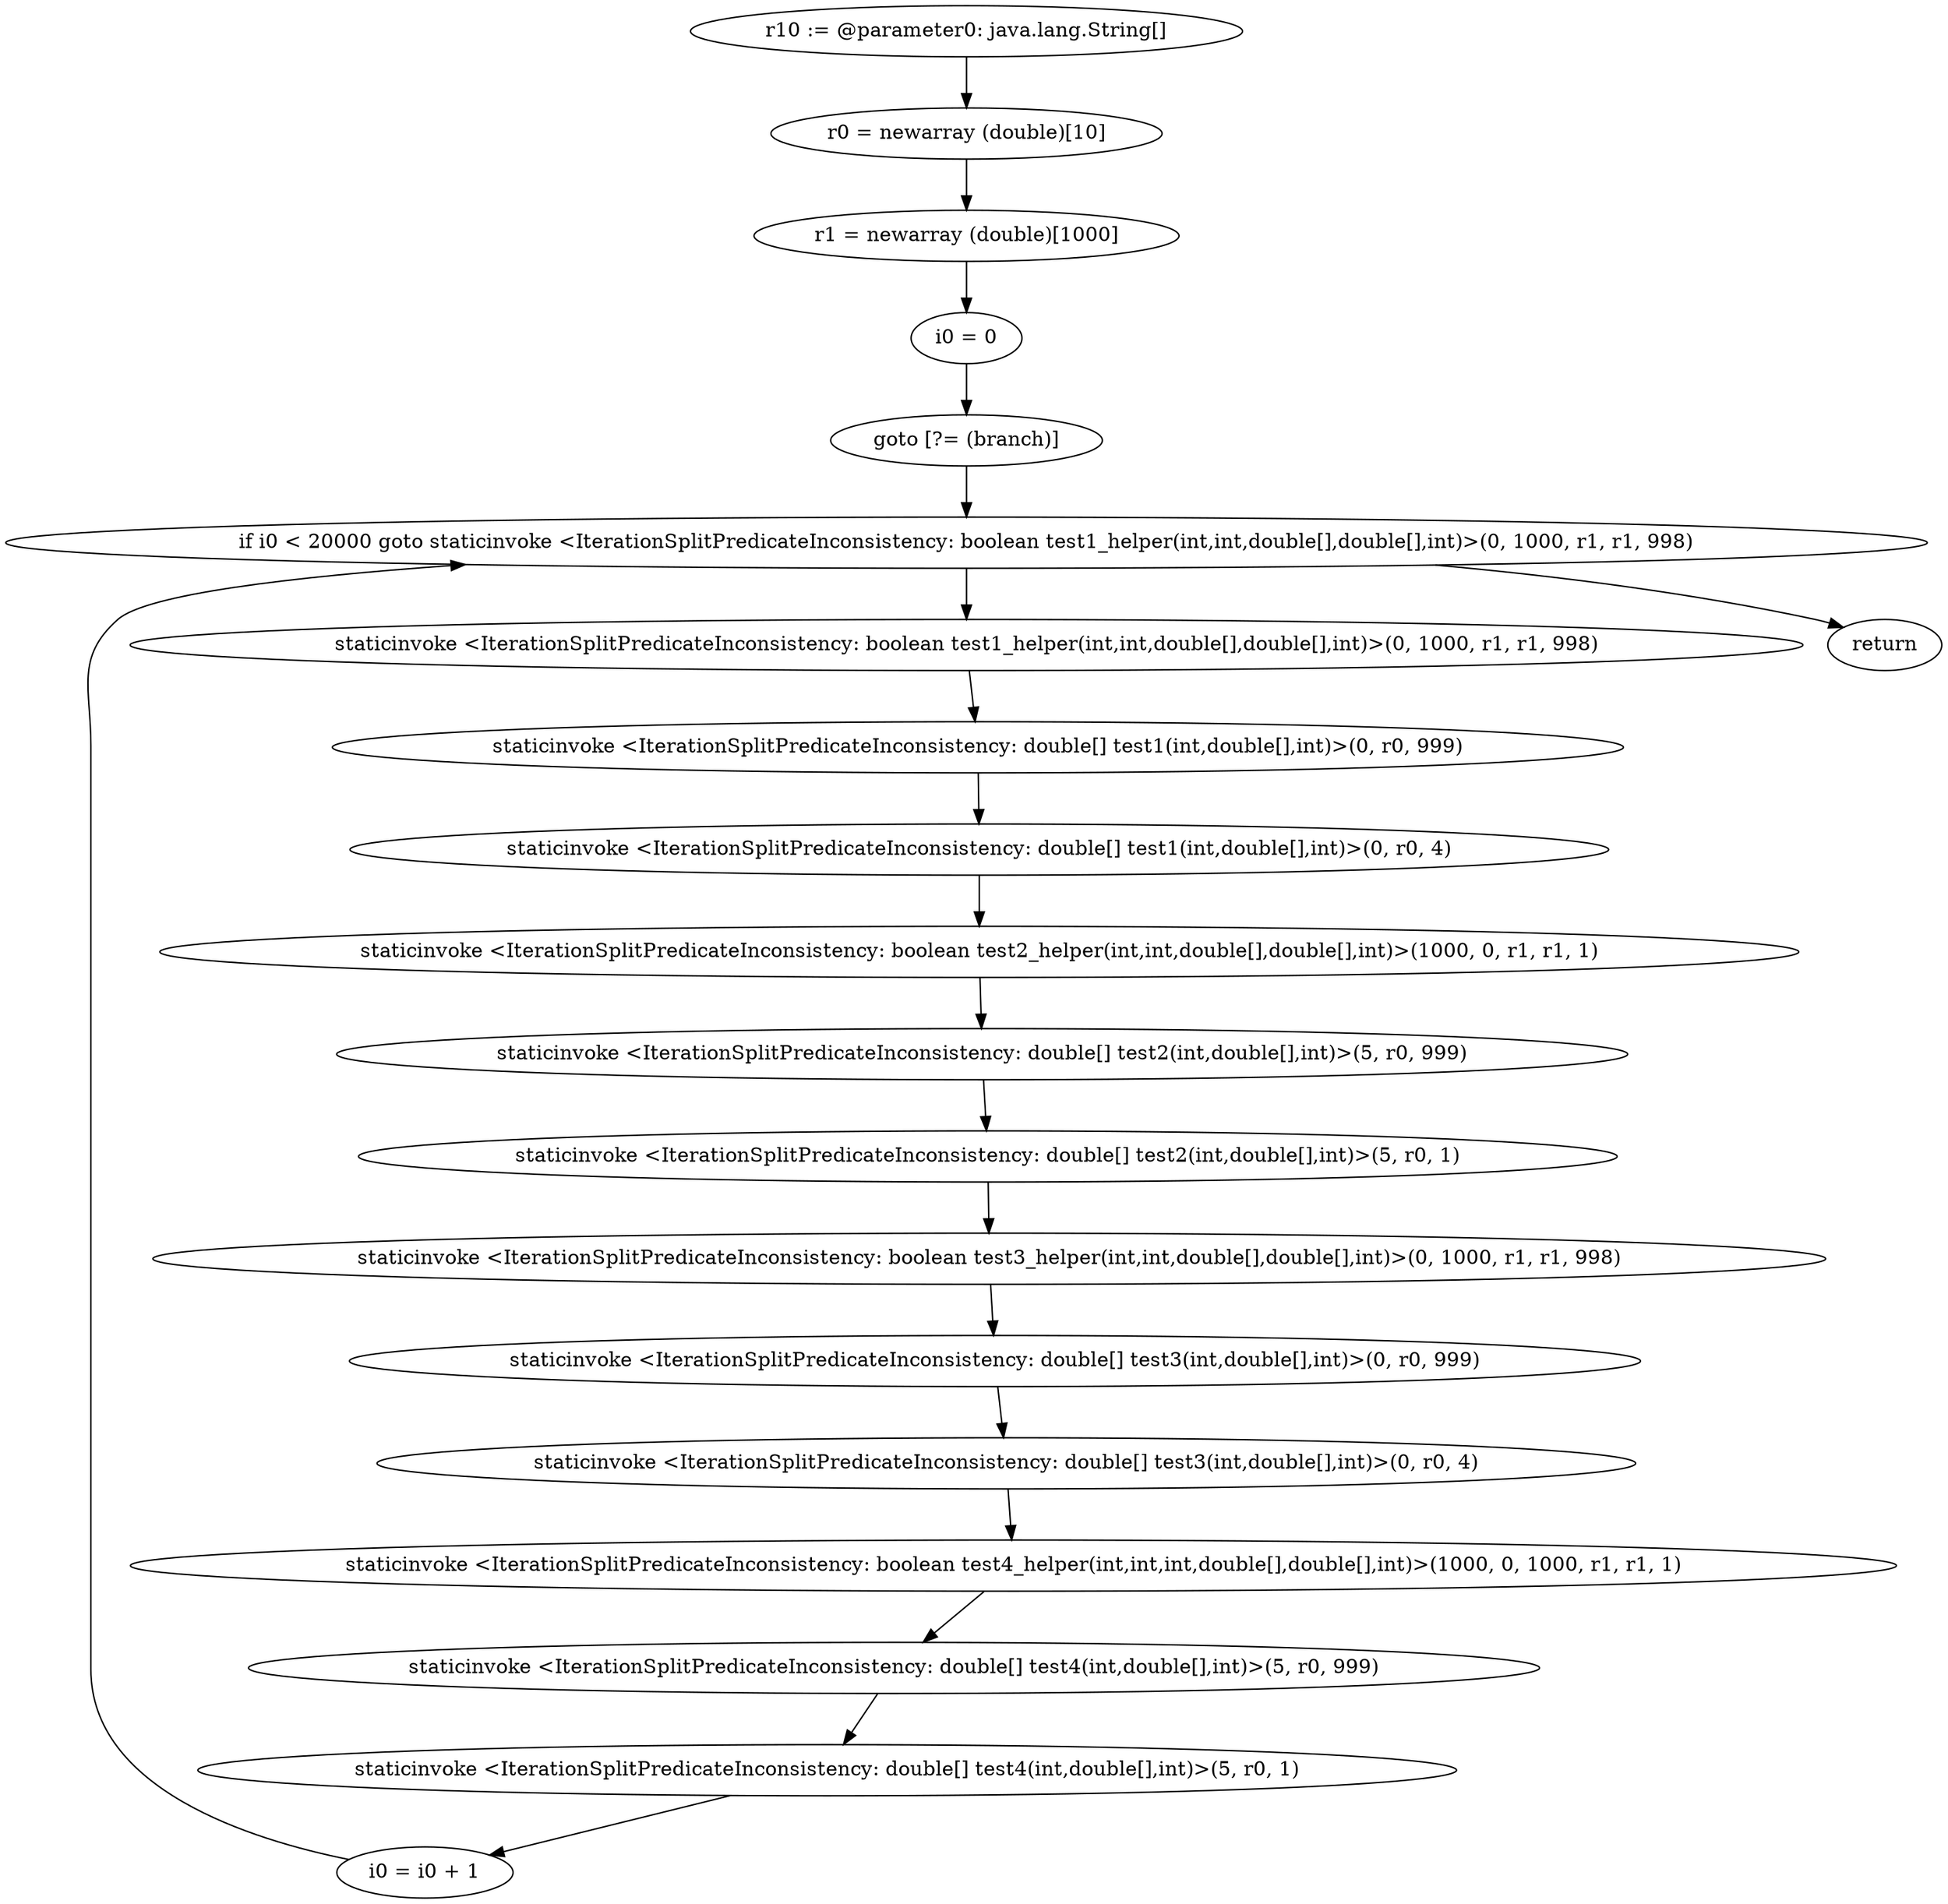 digraph "unitGraph" {
    "r10 := @parameter0: java.lang.String[]"
    "r0 = newarray (double)[10]"
    "r1 = newarray (double)[1000]"
    "i0 = 0"
    "goto [?= (branch)]"
    "staticinvoke <IterationSplitPredicateInconsistency: boolean test1_helper(int,int,double[],double[],int)>(0, 1000, r1, r1, 998)"
    "staticinvoke <IterationSplitPredicateInconsistency: double[] test1(int,double[],int)>(0, r0, 999)"
    "staticinvoke <IterationSplitPredicateInconsistency: double[] test1(int,double[],int)>(0, r0, 4)"
    "staticinvoke <IterationSplitPredicateInconsistency: boolean test2_helper(int,int,double[],double[],int)>(1000, 0, r1, r1, 1)"
    "staticinvoke <IterationSplitPredicateInconsistency: double[] test2(int,double[],int)>(5, r0, 999)"
    "staticinvoke <IterationSplitPredicateInconsistency: double[] test2(int,double[],int)>(5, r0, 1)"
    "staticinvoke <IterationSplitPredicateInconsistency: boolean test3_helper(int,int,double[],double[],int)>(0, 1000, r1, r1, 998)"
    "staticinvoke <IterationSplitPredicateInconsistency: double[] test3(int,double[],int)>(0, r0, 999)"
    "staticinvoke <IterationSplitPredicateInconsistency: double[] test3(int,double[],int)>(0, r0, 4)"
    "staticinvoke <IterationSplitPredicateInconsistency: boolean test4_helper(int,int,int,double[],double[],int)>(1000, 0, 1000, r1, r1, 1)"
    "staticinvoke <IterationSplitPredicateInconsistency: double[] test4(int,double[],int)>(5, r0, 999)"
    "staticinvoke <IterationSplitPredicateInconsistency: double[] test4(int,double[],int)>(5, r0, 1)"
    "i0 = i0 + 1"
    "if i0 < 20000 goto staticinvoke <IterationSplitPredicateInconsistency: boolean test1_helper(int,int,double[],double[],int)>(0, 1000, r1, r1, 998)"
    "return"
    "r10 := @parameter0: java.lang.String[]"->"r0 = newarray (double)[10]";
    "r0 = newarray (double)[10]"->"r1 = newarray (double)[1000]";
    "r1 = newarray (double)[1000]"->"i0 = 0";
    "i0 = 0"->"goto [?= (branch)]";
    "goto [?= (branch)]"->"if i0 < 20000 goto staticinvoke <IterationSplitPredicateInconsistency: boolean test1_helper(int,int,double[],double[],int)>(0, 1000, r1, r1, 998)";
    "staticinvoke <IterationSplitPredicateInconsistency: boolean test1_helper(int,int,double[],double[],int)>(0, 1000, r1, r1, 998)"->"staticinvoke <IterationSplitPredicateInconsistency: double[] test1(int,double[],int)>(0, r0, 999)";
    "staticinvoke <IterationSplitPredicateInconsistency: double[] test1(int,double[],int)>(0, r0, 999)"->"staticinvoke <IterationSplitPredicateInconsistency: double[] test1(int,double[],int)>(0, r0, 4)";
    "staticinvoke <IterationSplitPredicateInconsistency: double[] test1(int,double[],int)>(0, r0, 4)"->"staticinvoke <IterationSplitPredicateInconsistency: boolean test2_helper(int,int,double[],double[],int)>(1000, 0, r1, r1, 1)";
    "staticinvoke <IterationSplitPredicateInconsistency: boolean test2_helper(int,int,double[],double[],int)>(1000, 0, r1, r1, 1)"->"staticinvoke <IterationSplitPredicateInconsistency: double[] test2(int,double[],int)>(5, r0, 999)";
    "staticinvoke <IterationSplitPredicateInconsistency: double[] test2(int,double[],int)>(5, r0, 999)"->"staticinvoke <IterationSplitPredicateInconsistency: double[] test2(int,double[],int)>(5, r0, 1)";
    "staticinvoke <IterationSplitPredicateInconsistency: double[] test2(int,double[],int)>(5, r0, 1)"->"staticinvoke <IterationSplitPredicateInconsistency: boolean test3_helper(int,int,double[],double[],int)>(0, 1000, r1, r1, 998)";
    "staticinvoke <IterationSplitPredicateInconsistency: boolean test3_helper(int,int,double[],double[],int)>(0, 1000, r1, r1, 998)"->"staticinvoke <IterationSplitPredicateInconsistency: double[] test3(int,double[],int)>(0, r0, 999)";
    "staticinvoke <IterationSplitPredicateInconsistency: double[] test3(int,double[],int)>(0, r0, 999)"->"staticinvoke <IterationSplitPredicateInconsistency: double[] test3(int,double[],int)>(0, r0, 4)";
    "staticinvoke <IterationSplitPredicateInconsistency: double[] test3(int,double[],int)>(0, r0, 4)"->"staticinvoke <IterationSplitPredicateInconsistency: boolean test4_helper(int,int,int,double[],double[],int)>(1000, 0, 1000, r1, r1, 1)";
    "staticinvoke <IterationSplitPredicateInconsistency: boolean test4_helper(int,int,int,double[],double[],int)>(1000, 0, 1000, r1, r1, 1)"->"staticinvoke <IterationSplitPredicateInconsistency: double[] test4(int,double[],int)>(5, r0, 999)";
    "staticinvoke <IterationSplitPredicateInconsistency: double[] test4(int,double[],int)>(5, r0, 999)"->"staticinvoke <IterationSplitPredicateInconsistency: double[] test4(int,double[],int)>(5, r0, 1)";
    "staticinvoke <IterationSplitPredicateInconsistency: double[] test4(int,double[],int)>(5, r0, 1)"->"i0 = i0 + 1";
    "i0 = i0 + 1"->"if i0 < 20000 goto staticinvoke <IterationSplitPredicateInconsistency: boolean test1_helper(int,int,double[],double[],int)>(0, 1000, r1, r1, 998)";
    "if i0 < 20000 goto staticinvoke <IterationSplitPredicateInconsistency: boolean test1_helper(int,int,double[],double[],int)>(0, 1000, r1, r1, 998)"->"return";
    "if i0 < 20000 goto staticinvoke <IterationSplitPredicateInconsistency: boolean test1_helper(int,int,double[],double[],int)>(0, 1000, r1, r1, 998)"->"staticinvoke <IterationSplitPredicateInconsistency: boolean test1_helper(int,int,double[],double[],int)>(0, 1000, r1, r1, 998)";
}
